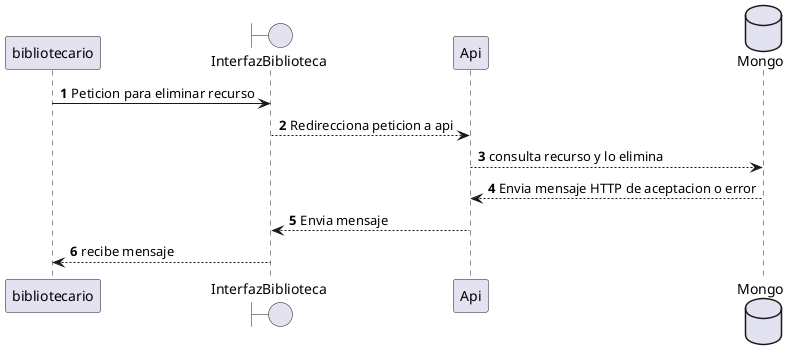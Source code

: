 @startuml
'https://plantuml.com/sequence-diagram

autonumber
participant  bibliotecario as user
boundary InterfazBiblioteca as if1

user -> if1: Peticion para eliminar recurso
if1 --> Api: Redirecciona peticion a api
database Mongo as db
Api --> db :consulta recurso y lo elimina
db  --> Api: Envia mensaje HTTP de aceptacion o error
Api  --> if1: Envia mensaje
if1 -->user: recibe mensaje

@enduml